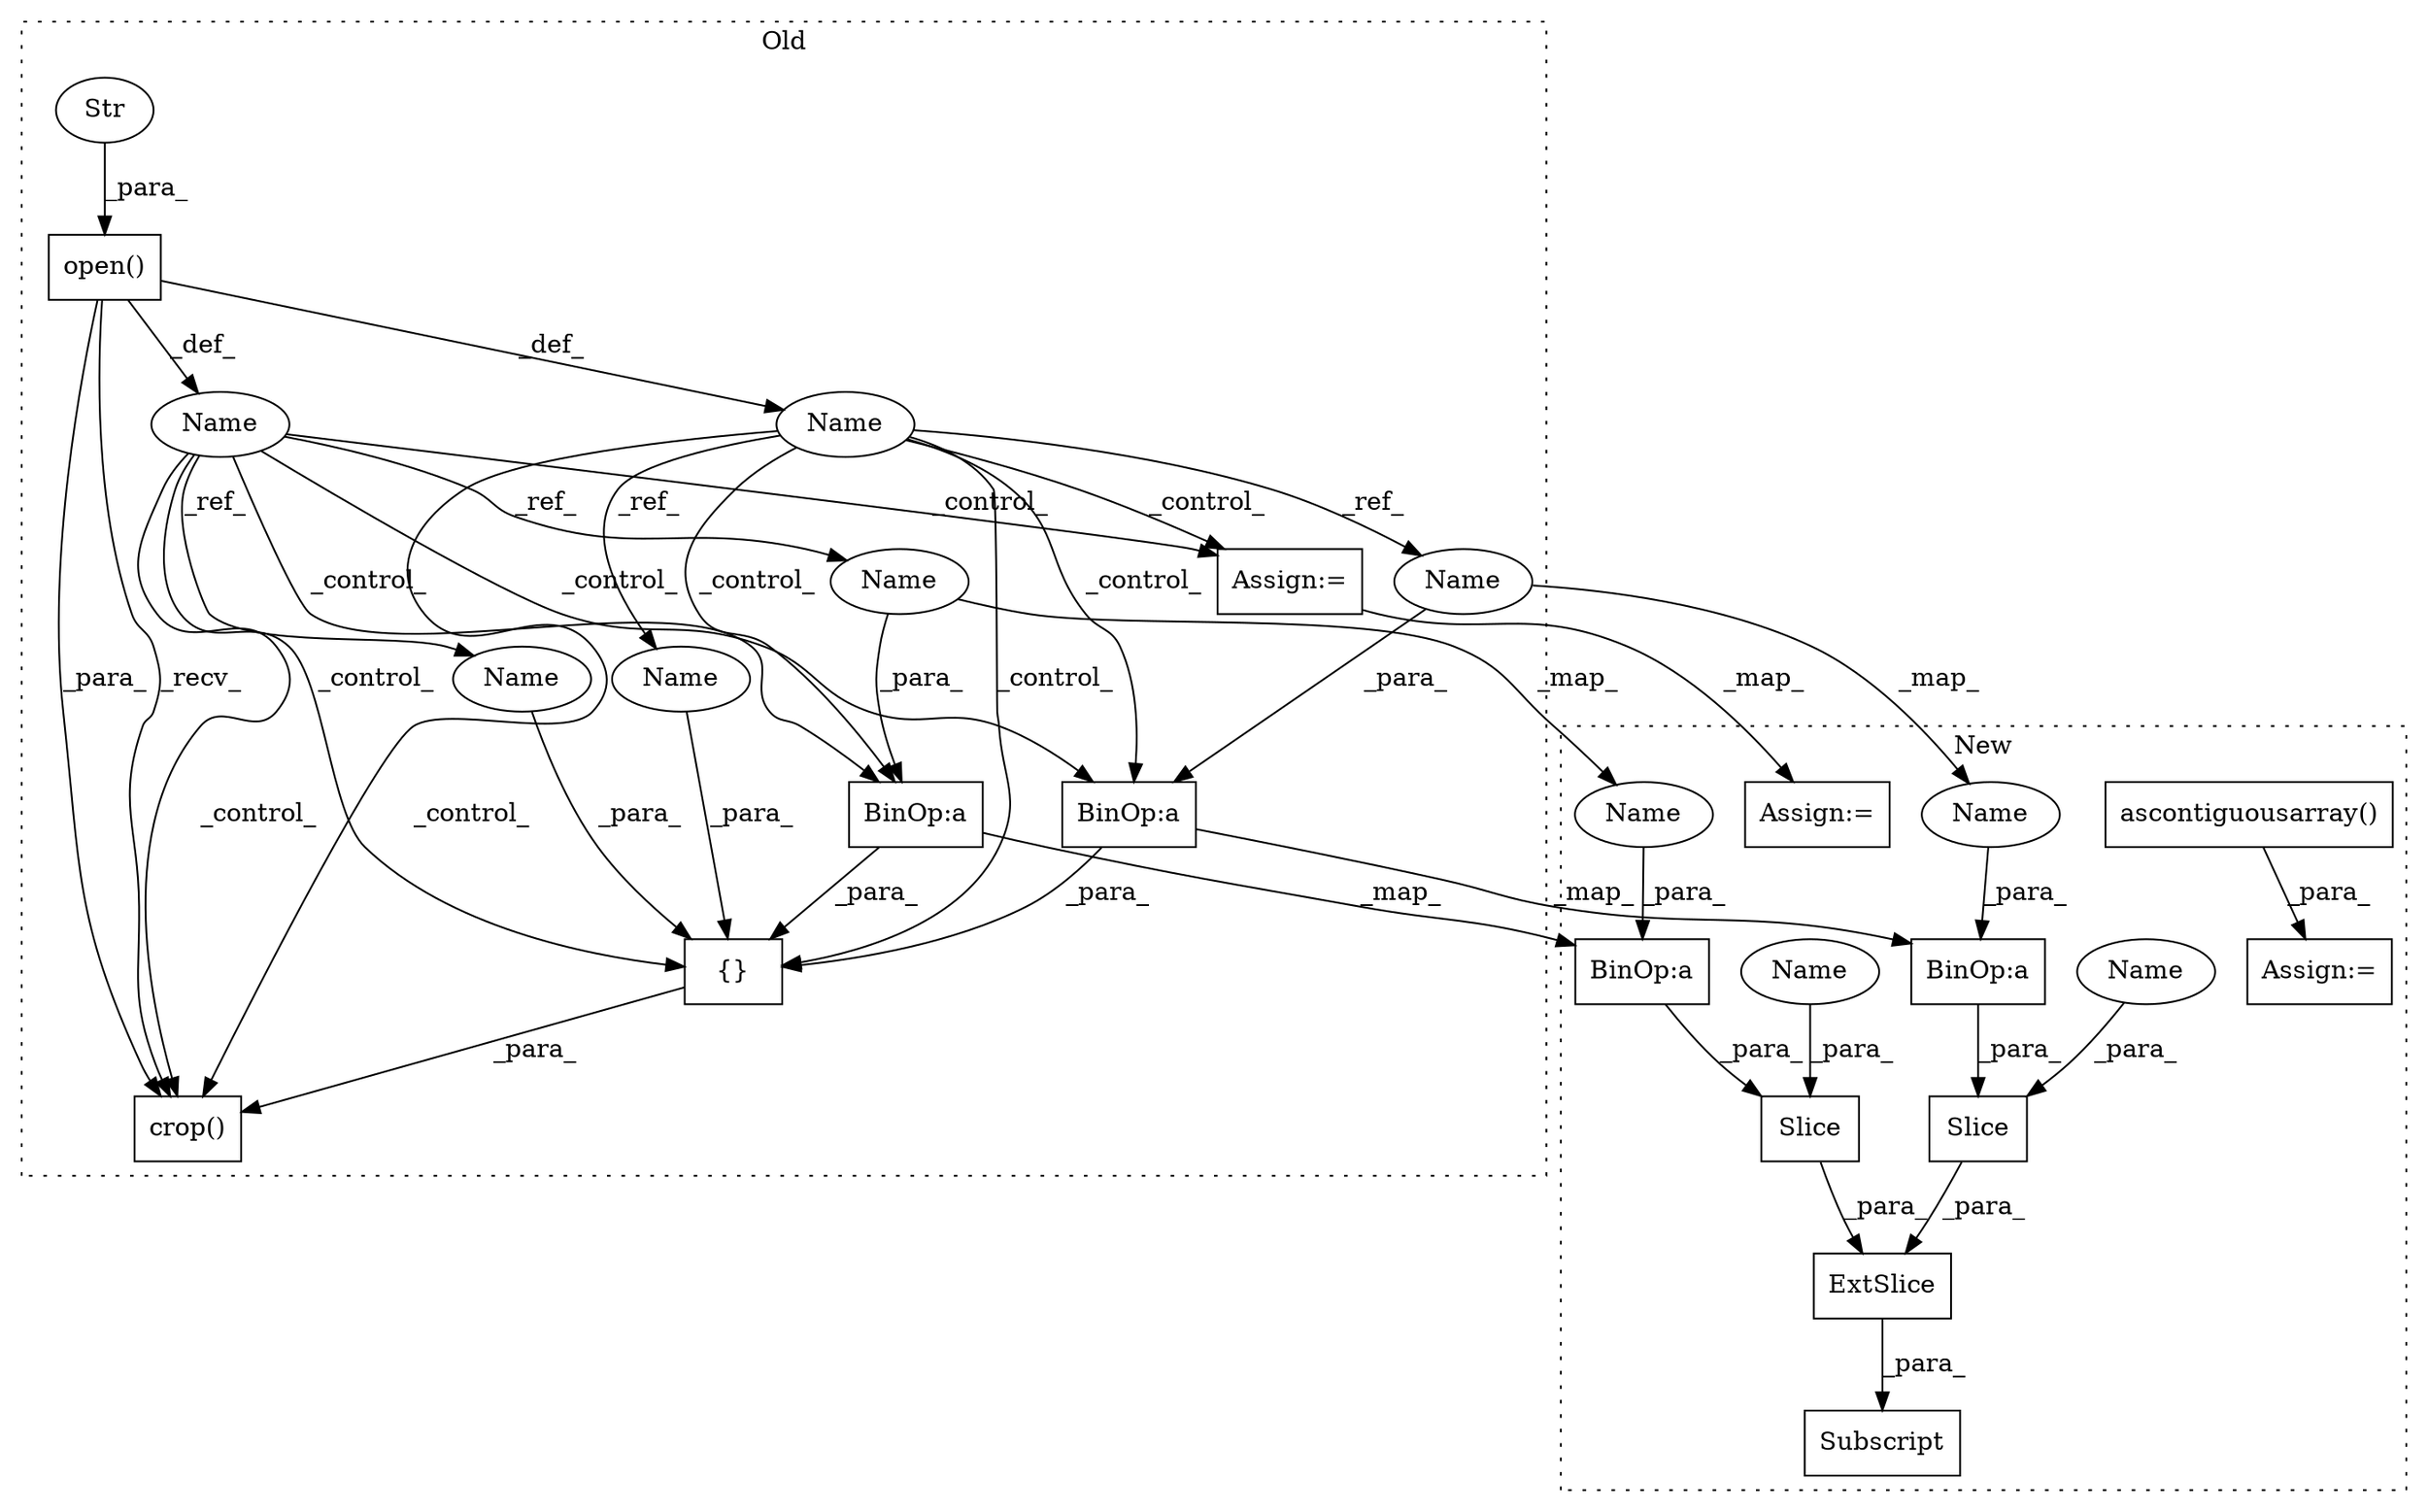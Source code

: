 digraph G {
subgraph cluster0 {
1 [label="open()" a="75" s="1492,1541" l="11,1" shape="box"];
3 [label="{}" a="59" s="1874,1937" l="1,0" shape="box"];
4 [label="Str" a="66" s="1503" l="38" shape="ellipse"];
8 [label="BinOp:a" a="82" s="1894" l="3" shape="box"];
10 [label="BinOp:a" a="82" s="1919" l="3" shape="box"];
11 [label="Name" a="87" s="1741" l="5" shape="ellipse"];
12 [label="Name" a="87" s="1660" l="5" shape="ellipse"];
14 [label="crop()" a="75" s="1863,1938" l="11,1" shape="box"];
17 [label="Assign:=" a="68" s="1828" l="4" shape="box"];
21 [label="Name" a="87" s="1875" l="5" shape="ellipse"];
22 [label="Name" a="87" s="1889" l="5" shape="ellipse"];
23 [label="Name" a="87" s="1882" l="5" shape="ellipse"];
24 [label="Name" a="87" s="1914" l="5" shape="ellipse"];
label = "Old";
style="dotted";
}
subgraph cluster1 {
2 [label="ascontiguousarray()" a="75" s="2047,2078" l="21,1" shape="box"];
5 [label="ExtSlice" a="85" s="1944" l="5" shape="box"];
6 [label="Subscript" a="63" s="1944,0" l="73,0" shape="box"];
7 [label="BinOp:a" a="82" s="1993" l="3" shape="box"];
9 [label="BinOp:a" a="82" s="1962" l="3" shape="box"];
13 [label="Slice" a="80" s="1950" l="5" shape="box"];
15 [label="Assign:=" a="68" s="2044" l="3" shape="box"];
16 [label="Slice" a="80" s="1982" l="5" shape="box"];
18 [label="Assign:=" a="68" s="2271" l="4" shape="box"];
19 [label="Name" a="87" s="1982" l="5" shape="ellipse"];
20 [label="Name" a="87" s="1988" l="5" shape="ellipse"];
25 [label="Name" a="87" s="1950" l="5" shape="ellipse"];
26 [label="Name" a="87" s="1957" l="5" shape="ellipse"];
label = "New";
style="dotted";
}
1 -> 14 [label="_recv_"];
1 -> 12 [label="_def_"];
1 -> 11 [label="_def_"];
1 -> 14 [label="_para_"];
2 -> 15 [label="_para_"];
3 -> 14 [label="_para_"];
4 -> 1 [label="_para_"];
5 -> 6 [label="_para_"];
7 -> 16 [label="_para_"];
8 -> 7 [label="_map_"];
8 -> 3 [label="_para_"];
9 -> 13 [label="_para_"];
10 -> 3 [label="_para_"];
10 -> 9 [label="_map_"];
11 -> 14 [label="_control_"];
11 -> 10 [label="_control_"];
11 -> 24 [label="_ref_"];
11 -> 17 [label="_control_"];
11 -> 8 [label="_control_"];
11 -> 23 [label="_ref_"];
11 -> 3 [label="_control_"];
12 -> 14 [label="_control_"];
12 -> 17 [label="_control_"];
12 -> 10 [label="_control_"];
12 -> 8 [label="_control_"];
12 -> 3 [label="_control_"];
12 -> 21 [label="_ref_"];
12 -> 22 [label="_ref_"];
13 -> 5 [label="_para_"];
16 -> 5 [label="_para_"];
17 -> 18 [label="_map_"];
19 -> 16 [label="_para_"];
20 -> 7 [label="_para_"];
21 -> 3 [label="_para_"];
22 -> 8 [label="_para_"];
22 -> 20 [label="_map_"];
23 -> 3 [label="_para_"];
24 -> 10 [label="_para_"];
24 -> 26 [label="_map_"];
25 -> 13 [label="_para_"];
26 -> 9 [label="_para_"];
}